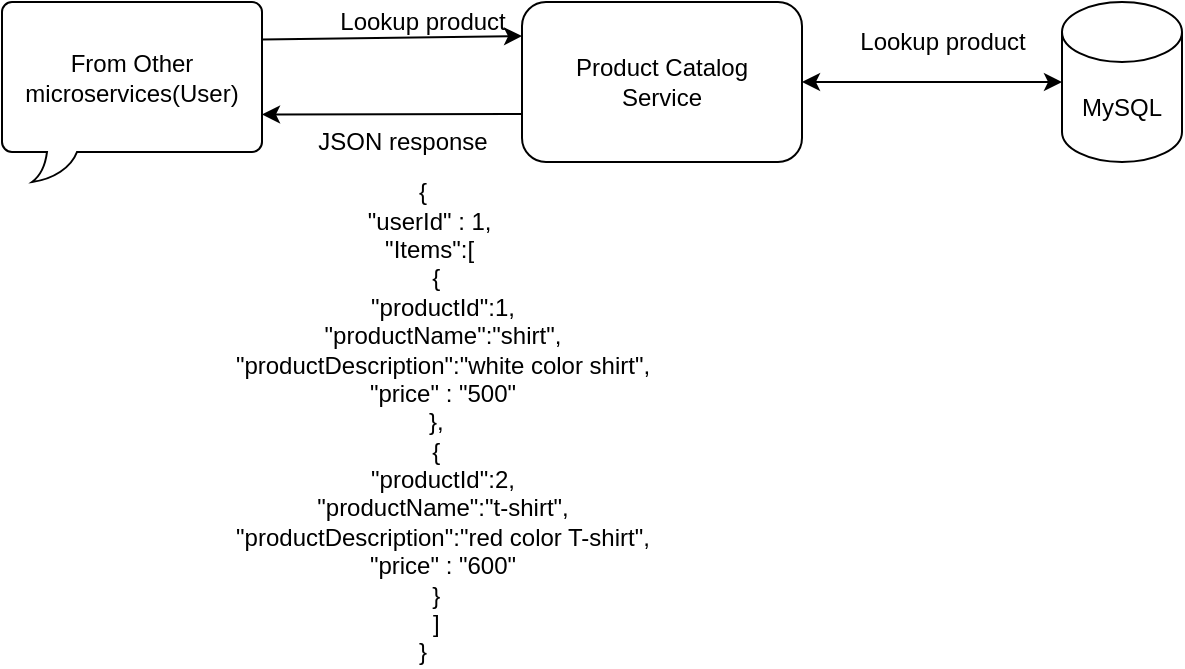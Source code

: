 <mxfile version="13.7.5" type="github">
  <diagram id="zXA05SA7bMd2i9HYTewJ" name="Page-1">
    <mxGraphModel dx="868" dy="482" grid="0" gridSize="10" guides="1" tooltips="1" connect="1" arrows="1" fold="1" page="0" pageScale="1" pageWidth="850" pageHeight="1100" background="#ffffff" math="0" shadow="0">
      <root>
        <mxCell id="0" />
        <mxCell id="1" parent="0" />
        <mxCell id="w-5SZ48xRl6N_I1CwLYv-1" value="Product Catalog&lt;br&gt;Service" style="rounded=1;whiteSpace=wrap;html=1;" parent="1" vertex="1">
          <mxGeometry x="400" y="140" width="140" height="80" as="geometry" />
        </mxCell>
        <mxCell id="w-5SZ48xRl6N_I1CwLYv-2" value="MySQL" style="shape=cylinder3;whiteSpace=wrap;html=1;boundedLbl=1;backgroundOutline=1;size=15;" parent="1" vertex="1">
          <mxGeometry x="670" y="140" width="60" height="80" as="geometry" />
        </mxCell>
        <mxCell id="w-5SZ48xRl6N_I1CwLYv-3" value="" style="endArrow=classic;startArrow=classic;html=1;entryX=0;entryY=0.5;entryDx=0;entryDy=0;entryPerimeter=0;exitX=1;exitY=0.5;exitDx=0;exitDy=0;" parent="1" source="w-5SZ48xRl6N_I1CwLYv-1" target="w-5SZ48xRl6N_I1CwLYv-2" edge="1">
          <mxGeometry width="50" height="50" relative="1" as="geometry">
            <mxPoint x="380" y="190" as="sourcePoint" />
            <mxPoint x="430" y="140" as="targetPoint" />
          </mxGeometry>
        </mxCell>
        <mxCell id="w-5SZ48xRl6N_I1CwLYv-4" value="From Other microservices(User)" style="whiteSpace=wrap;html=1;shape=mxgraph.basic.roundRectCallout;dx=30;dy=15;size=5;boundedLbl=1;" parent="1" vertex="1">
          <mxGeometry x="140" y="140" width="130" height="90" as="geometry" />
        </mxCell>
        <mxCell id="w-5SZ48xRl6N_I1CwLYv-6" value="Lookup product" style="text;html=1;align=center;verticalAlign=middle;resizable=0;points=[];autosize=1;" parent="1" vertex="1">
          <mxGeometry x="300" y="140" width="100" height="20" as="geometry" />
        </mxCell>
        <mxCell id="w-5SZ48xRl6N_I1CwLYv-7" value="Lookup product" style="text;html=1;align=center;verticalAlign=middle;resizable=0;points=[];autosize=1;" parent="1" vertex="1">
          <mxGeometry x="560" y="150" width="100" height="20" as="geometry" />
        </mxCell>
        <mxCell id="w-5SZ48xRl6N_I1CwLYv-8" value="" style="endArrow=classic;html=1;exitX=0;exitY=0;exitDx=130;exitDy=18.75;exitPerimeter=0;entryX=1;entryY=0.85;entryDx=0;entryDy=0;entryPerimeter=0;" parent="1" source="w-5SZ48xRl6N_I1CwLYv-4" target="w-5SZ48xRl6N_I1CwLYv-6" edge="1">
          <mxGeometry width="50" height="50" relative="1" as="geometry">
            <mxPoint x="300" y="160" as="sourcePoint" />
            <mxPoint x="390" y="150" as="targetPoint" />
          </mxGeometry>
        </mxCell>
        <mxCell id="w-5SZ48xRl6N_I1CwLYv-9" value="" style="endArrow=classic;html=1;entryX=0;entryY=0;entryDx=130;entryDy=56.25;entryPerimeter=0;" parent="1" target="w-5SZ48xRl6N_I1CwLYv-4" edge="1">
          <mxGeometry width="50" height="50" relative="1" as="geometry">
            <mxPoint x="400" y="196" as="sourcePoint" />
            <mxPoint x="302" y="206" as="targetPoint" />
          </mxGeometry>
        </mxCell>
        <mxCell id="w-5SZ48xRl6N_I1CwLYv-10" value="JSON response" style="text;html=1;align=center;verticalAlign=middle;resizable=0;points=[];autosize=1;" parent="1" vertex="1">
          <mxGeometry x="290" y="200" width="100" height="20" as="geometry" />
        </mxCell>
        <mxCell id="w-5SZ48xRl6N_I1CwLYv-11" value="&lt;div&gt;{&lt;/div&gt;&lt;div&gt;&amp;nbsp; &quot;userId&quot; : 1,&lt;/div&gt;&lt;div&gt;&amp;nbsp; &quot;Items&quot;:[&lt;/div&gt;&lt;div&gt;&amp;nbsp; &amp;nbsp; {&lt;/div&gt;&lt;div&gt;&amp;nbsp; &amp;nbsp; &amp;nbsp; &quot;productId&quot;:1,&lt;/div&gt;&lt;div&gt;&amp;nbsp; &amp;nbsp; &amp;nbsp; &quot;productName&quot;:&quot;shirt&quot;,&lt;/div&gt;&lt;div&gt;&amp;nbsp; &amp;nbsp; &amp;nbsp; &quot;productDescription&quot;:&quot;white color shirt&quot;,&lt;/div&gt;&lt;div&gt;&amp;nbsp; &amp;nbsp; &amp;nbsp; &quot;price&quot; : &quot;500&quot;&lt;/div&gt;&lt;div&gt;&amp;nbsp; &amp;nbsp; },&lt;/div&gt;&lt;div&gt;&amp;nbsp; &amp;nbsp; {&lt;/div&gt;&lt;div&gt;&amp;nbsp; &amp;nbsp; &amp;nbsp; &quot;productId&quot;:2,&lt;/div&gt;&lt;div&gt;&amp;nbsp; &amp;nbsp; &amp;nbsp; &quot;productName&quot;:&quot;t-shirt&quot;,&lt;/div&gt;&lt;div&gt;&amp;nbsp; &amp;nbsp; &amp;nbsp; &quot;productDescription&quot;:&quot;red color T-shirt&quot;,&lt;/div&gt;&lt;div&gt;&amp;nbsp; &amp;nbsp; &amp;nbsp; &quot;price&quot; : &quot;600&quot;&lt;/div&gt;&lt;div&gt;&amp;nbsp; &amp;nbsp; }&lt;/div&gt;&lt;div&gt;&amp;nbsp; &amp;nbsp; ]&lt;/div&gt;&lt;div&gt;}&lt;/div&gt;" style="text;html=1;align=center;verticalAlign=middle;resizable=0;points=[];autosize=1;" parent="1" vertex="1">
          <mxGeometry x="230" y="230" width="240" height="240" as="geometry" />
        </mxCell>
      </root>
    </mxGraphModel>
  </diagram>
</mxfile>
